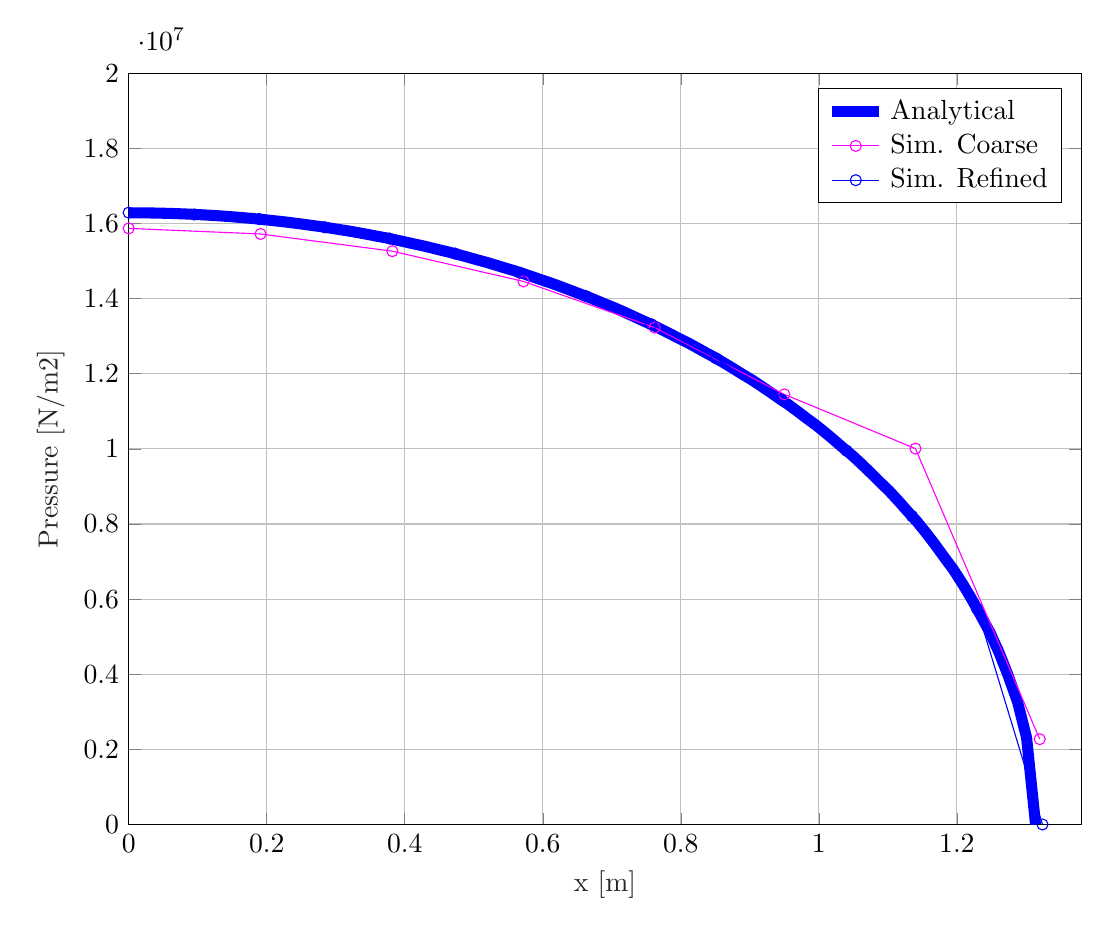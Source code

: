 \definecolor{mycolor1}{rgb}{1.0,0.0,1.0}%
%
\begin{tikzpicture}

\begin{axis}[%
width=4.762in,
height=3.756in,
at={(0.799in,0.507in)},
scale only axis,
xmin=0,
xmax=1.38,
xlabel style={font=\color{white!15!black}},
xlabel={x [m]},
ymin=0,
ymax=20000000,
ylabel style={font=\color{white!15!black}},
ylabel={Pressure [N/m2]},
axis background/.style={fill=white},
xmajorgrids,
ymajorgrids,
legend style={legend cell align=left, align=left, legend plot pos=left, draw=black}
]
\addplot [color=blue, line width=4.0pt]
  table[row sep=crcr]{%
0	16285824.775\\
0.013	16284993.929\\
0.027	16282501.137\\
0.04	16278345.636\\
0.053	16272526.151\\
0.066	16265040.897\\
0.08	16255887.572\\
0.093	16245063.357\\
0.106	16232564.909\\
0.119	16218388.358\\
0.133	16202529.299\\
0.146	16184982.785\\
0.159	16165743.323\\
0.173	16144804.859\\
0.186	16122160.775\\
0.199	16097803.872\\
0.212	16071726.363\\
0.226	16043919.859\\
0.239	16014375.352\\
0.252	15983083.204\\
0.265	15950033.131\\
0.279	15915214.179\\
0.292	15878614.713\\
0.305	15840222.391\\
0.319	15800024.143\\
0.332	15758006.149\\
0.345	15714153.811\\
0.358	15668451.727\\
0.372	15620883.663\\
0.385	15571432.518\\
0.398	15520080.29\\
0.411	15466808.046\\
0.425	15411595.874\\
0.438	15354422.847\\
0.451	15295266.978\\
0.465	15234105.165\\
0.478	15170913.15\\
0.491	15105665.453\\
0.504	15038335.316\\
0.518	14968894.639\\
0.531	14897313.909\\
0.544	14823562.123\\
0.558	14747606.711\\
0.571	14669413.441\\
0.584	14588946.331\\
0.597	14506167.542\\
0.611	14421037.264\\
0.624	14333513.601\\
0.637	14243552.431\\
0.65	14151107.268\\
0.664	14056129.102\\
0.677	13958566.225\\
0.69	13858364.05\\
0.704	13755464.898\\
0.717	13649807.776\\
0.73	13541328.126\\
0.743	13429957.553\\
0.757	13315623.518\\
0.77	13198249.005\\
0.783	13077752.149\\
0.796	12954045.819\\
0.81	12827037.157\\
0.823	12696627.061\\
0.836	12562709.602\\
0.85	12425171.376\\
0.863	12283890.762\\
0.876	12138737.089\\
0.889	11989569.688\\
0.903	11836236.811\\
0.916	11678574.388\\
0.929	11516404.602\\
0.942	11349534.243\\
0.956	11177752.79\\
0.969	11000830.182\\
0.982	10818514.19\\
0.996	10630527.325\\
1.009	10436563.155\\
1.022	10236281.898\\
1.035	10029305.113\\
1.049	9815209.236\\
1.062	9593517.655\\
1.075	9363690.884\\
1.088	9125114.262\\
1.102	8877082.345\\
1.115	8618778.856\\
1.128	8349250.524\\
1.142	8067372.373\\
1.155	7771800.758\\
1.168	7460908.416\\
1.181	7132692.276\\
1.195	6784638.617\\
1.208	6413518.578\\
1.221	6015064.197\\
1.234	5583426.49\\
1.248	5110203.791\\
1.261	4582531.129\\
1.274	3978803.545\\
1.288	3256998.786\\
1.301	2308913.57\\
1.314	0\\
};
\addlegendentry{Analytical}

\addplot [color=mycolor1, mark=o, mark options={solid, mycolor1}]
  table[row sep=crcr]{%
0	15870460\\
0.191	15721650\\
0.382	15263660\\
0.572	14458430\\
0.762	13230460\\
0.95	11451920\\
1.14	10006990\\
1.32	2272305\\
};
\addlegendentry{Sim. Coarse}

\addplot [color=blue, mark=o, mark options={solid, blue}]
  table[row sep=crcr]{%
0.	1.629e7 \\
0.095	1.624e7 \\
0.189	1.612e7 \\
0.284	1.59e7 \\
0.378	1.56e7 \\
0.473	1.52e7 \\
0.567	1.469e7 \\
0.662	1.407e7 \\
0.757	1.332e7 \\
0.851	1.241e7 \\
0.946	1.131e7 \\
1.04	9.953e6 \\
1.135	8.209e6 \\
1.229	5.75e6 \\
1.324	0.0 \\
};
\addlegendentry{Sim. Refined}

\end{axis}
\end{tikzpicture}%
